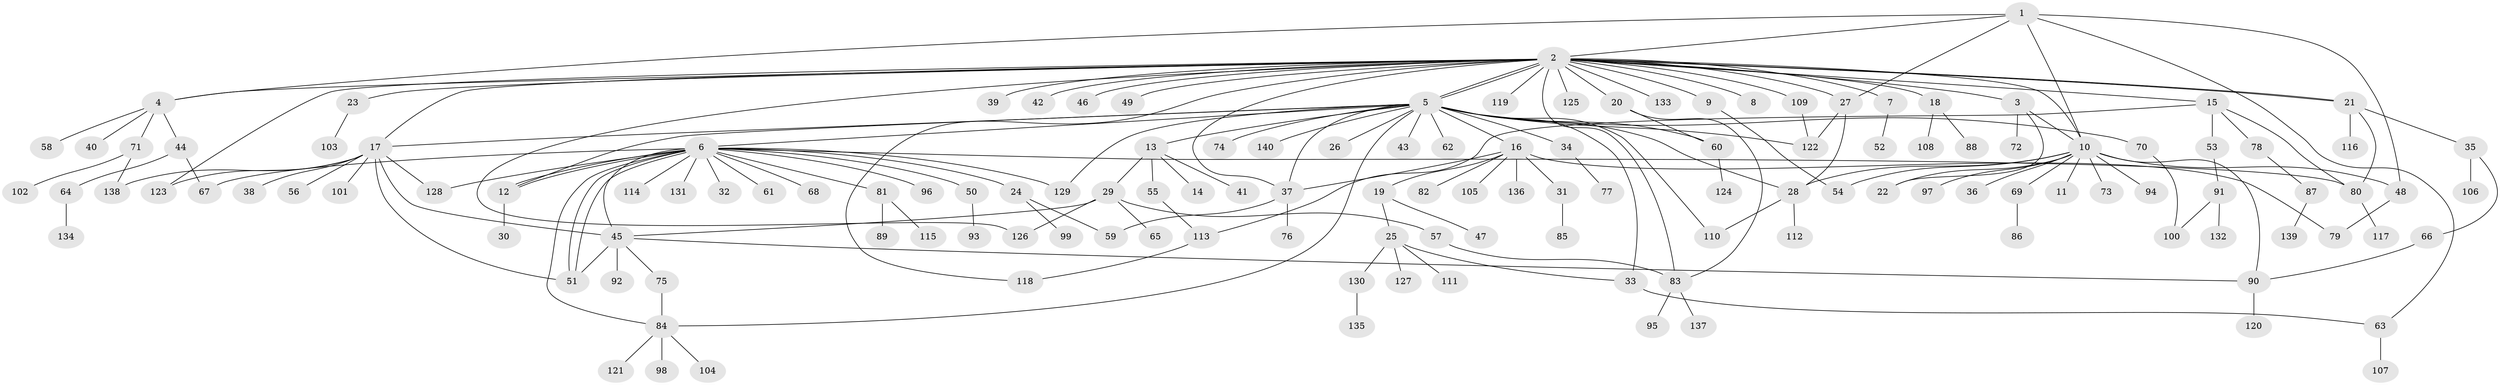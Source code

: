 // coarse degree distribution, {12: 0.023809523809523808, 22: 0.023809523809523808, 2: 0.19047619047619047, 11: 0.023809523809523808, 1: 0.5476190476190477, 5: 0.023809523809523808, 4: 0.07142857142857142, 6: 0.023809523809523808, 3: 0.07142857142857142}
// Generated by graph-tools (version 1.1) at 2025/17/03/04/25 18:17:58]
// undirected, 140 vertices, 185 edges
graph export_dot {
graph [start="1"]
  node [color=gray90,style=filled];
  1;
  2;
  3;
  4;
  5;
  6;
  7;
  8;
  9;
  10;
  11;
  12;
  13;
  14;
  15;
  16;
  17;
  18;
  19;
  20;
  21;
  22;
  23;
  24;
  25;
  26;
  27;
  28;
  29;
  30;
  31;
  32;
  33;
  34;
  35;
  36;
  37;
  38;
  39;
  40;
  41;
  42;
  43;
  44;
  45;
  46;
  47;
  48;
  49;
  50;
  51;
  52;
  53;
  54;
  55;
  56;
  57;
  58;
  59;
  60;
  61;
  62;
  63;
  64;
  65;
  66;
  67;
  68;
  69;
  70;
  71;
  72;
  73;
  74;
  75;
  76;
  77;
  78;
  79;
  80;
  81;
  82;
  83;
  84;
  85;
  86;
  87;
  88;
  89;
  90;
  91;
  92;
  93;
  94;
  95;
  96;
  97;
  98;
  99;
  100;
  101;
  102;
  103;
  104;
  105;
  106;
  107;
  108;
  109;
  110;
  111;
  112;
  113;
  114;
  115;
  116;
  117;
  118;
  119;
  120;
  121;
  122;
  123;
  124;
  125;
  126;
  127;
  128;
  129;
  130;
  131;
  132;
  133;
  134;
  135;
  136;
  137;
  138;
  139;
  140;
  1 -- 2;
  1 -- 4;
  1 -- 10;
  1 -- 27;
  1 -- 48;
  1 -- 63;
  2 -- 3;
  2 -- 4;
  2 -- 5;
  2 -- 5;
  2 -- 7;
  2 -- 8;
  2 -- 9;
  2 -- 10;
  2 -- 15;
  2 -- 17;
  2 -- 18;
  2 -- 20;
  2 -- 21;
  2 -- 21;
  2 -- 23;
  2 -- 27;
  2 -- 37;
  2 -- 39;
  2 -- 42;
  2 -- 46;
  2 -- 49;
  2 -- 83;
  2 -- 109;
  2 -- 118;
  2 -- 119;
  2 -- 123;
  2 -- 125;
  2 -- 126;
  2 -- 133;
  3 -- 10;
  3 -- 22;
  3 -- 72;
  4 -- 40;
  4 -- 44;
  4 -- 58;
  4 -- 71;
  5 -- 6;
  5 -- 12;
  5 -- 13;
  5 -- 16;
  5 -- 17;
  5 -- 26;
  5 -- 28;
  5 -- 33;
  5 -- 34;
  5 -- 37;
  5 -- 43;
  5 -- 60;
  5 -- 62;
  5 -- 70;
  5 -- 74;
  5 -- 84;
  5 -- 110;
  5 -- 122;
  5 -- 129;
  5 -- 140;
  6 -- 12;
  6 -- 12;
  6 -- 24;
  6 -- 32;
  6 -- 45;
  6 -- 50;
  6 -- 51;
  6 -- 51;
  6 -- 61;
  6 -- 67;
  6 -- 68;
  6 -- 80;
  6 -- 81;
  6 -- 84;
  6 -- 96;
  6 -- 114;
  6 -- 128;
  6 -- 129;
  6 -- 131;
  7 -- 52;
  9 -- 54;
  10 -- 11;
  10 -- 22;
  10 -- 28;
  10 -- 36;
  10 -- 48;
  10 -- 54;
  10 -- 69;
  10 -- 73;
  10 -- 90;
  10 -- 94;
  10 -- 97;
  12 -- 30;
  13 -- 14;
  13 -- 29;
  13 -- 41;
  13 -- 55;
  15 -- 53;
  15 -- 78;
  15 -- 80;
  15 -- 113;
  16 -- 19;
  16 -- 31;
  16 -- 37;
  16 -- 79;
  16 -- 82;
  16 -- 105;
  16 -- 136;
  17 -- 38;
  17 -- 45;
  17 -- 51;
  17 -- 56;
  17 -- 101;
  17 -- 123;
  17 -- 128;
  17 -- 138;
  18 -- 88;
  18 -- 108;
  19 -- 25;
  19 -- 47;
  20 -- 60;
  20 -- 83;
  21 -- 35;
  21 -- 80;
  21 -- 116;
  23 -- 103;
  24 -- 59;
  24 -- 99;
  25 -- 33;
  25 -- 111;
  25 -- 127;
  25 -- 130;
  27 -- 28;
  27 -- 122;
  28 -- 110;
  28 -- 112;
  29 -- 45;
  29 -- 57;
  29 -- 65;
  29 -- 126;
  31 -- 85;
  33 -- 63;
  34 -- 77;
  35 -- 66;
  35 -- 106;
  37 -- 59;
  37 -- 76;
  44 -- 64;
  44 -- 67;
  45 -- 51;
  45 -- 75;
  45 -- 90;
  45 -- 92;
  48 -- 79;
  50 -- 93;
  53 -- 91;
  55 -- 113;
  57 -- 83;
  60 -- 124;
  63 -- 107;
  64 -- 134;
  66 -- 90;
  69 -- 86;
  70 -- 100;
  71 -- 102;
  71 -- 138;
  75 -- 84;
  78 -- 87;
  80 -- 117;
  81 -- 89;
  81 -- 115;
  83 -- 95;
  83 -- 137;
  84 -- 98;
  84 -- 104;
  84 -- 121;
  87 -- 139;
  90 -- 120;
  91 -- 100;
  91 -- 132;
  109 -- 122;
  113 -- 118;
  130 -- 135;
}
